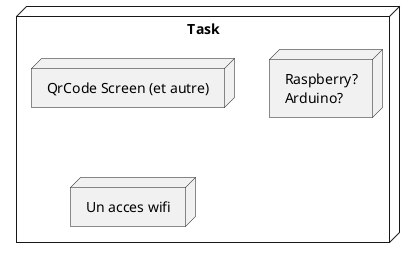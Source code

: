 @startuml

node Task{
  node "QrCode Screen (et autre)"
  node "Raspberry?\nArduino?"
  node "Un acces wifi"
}

@enduml